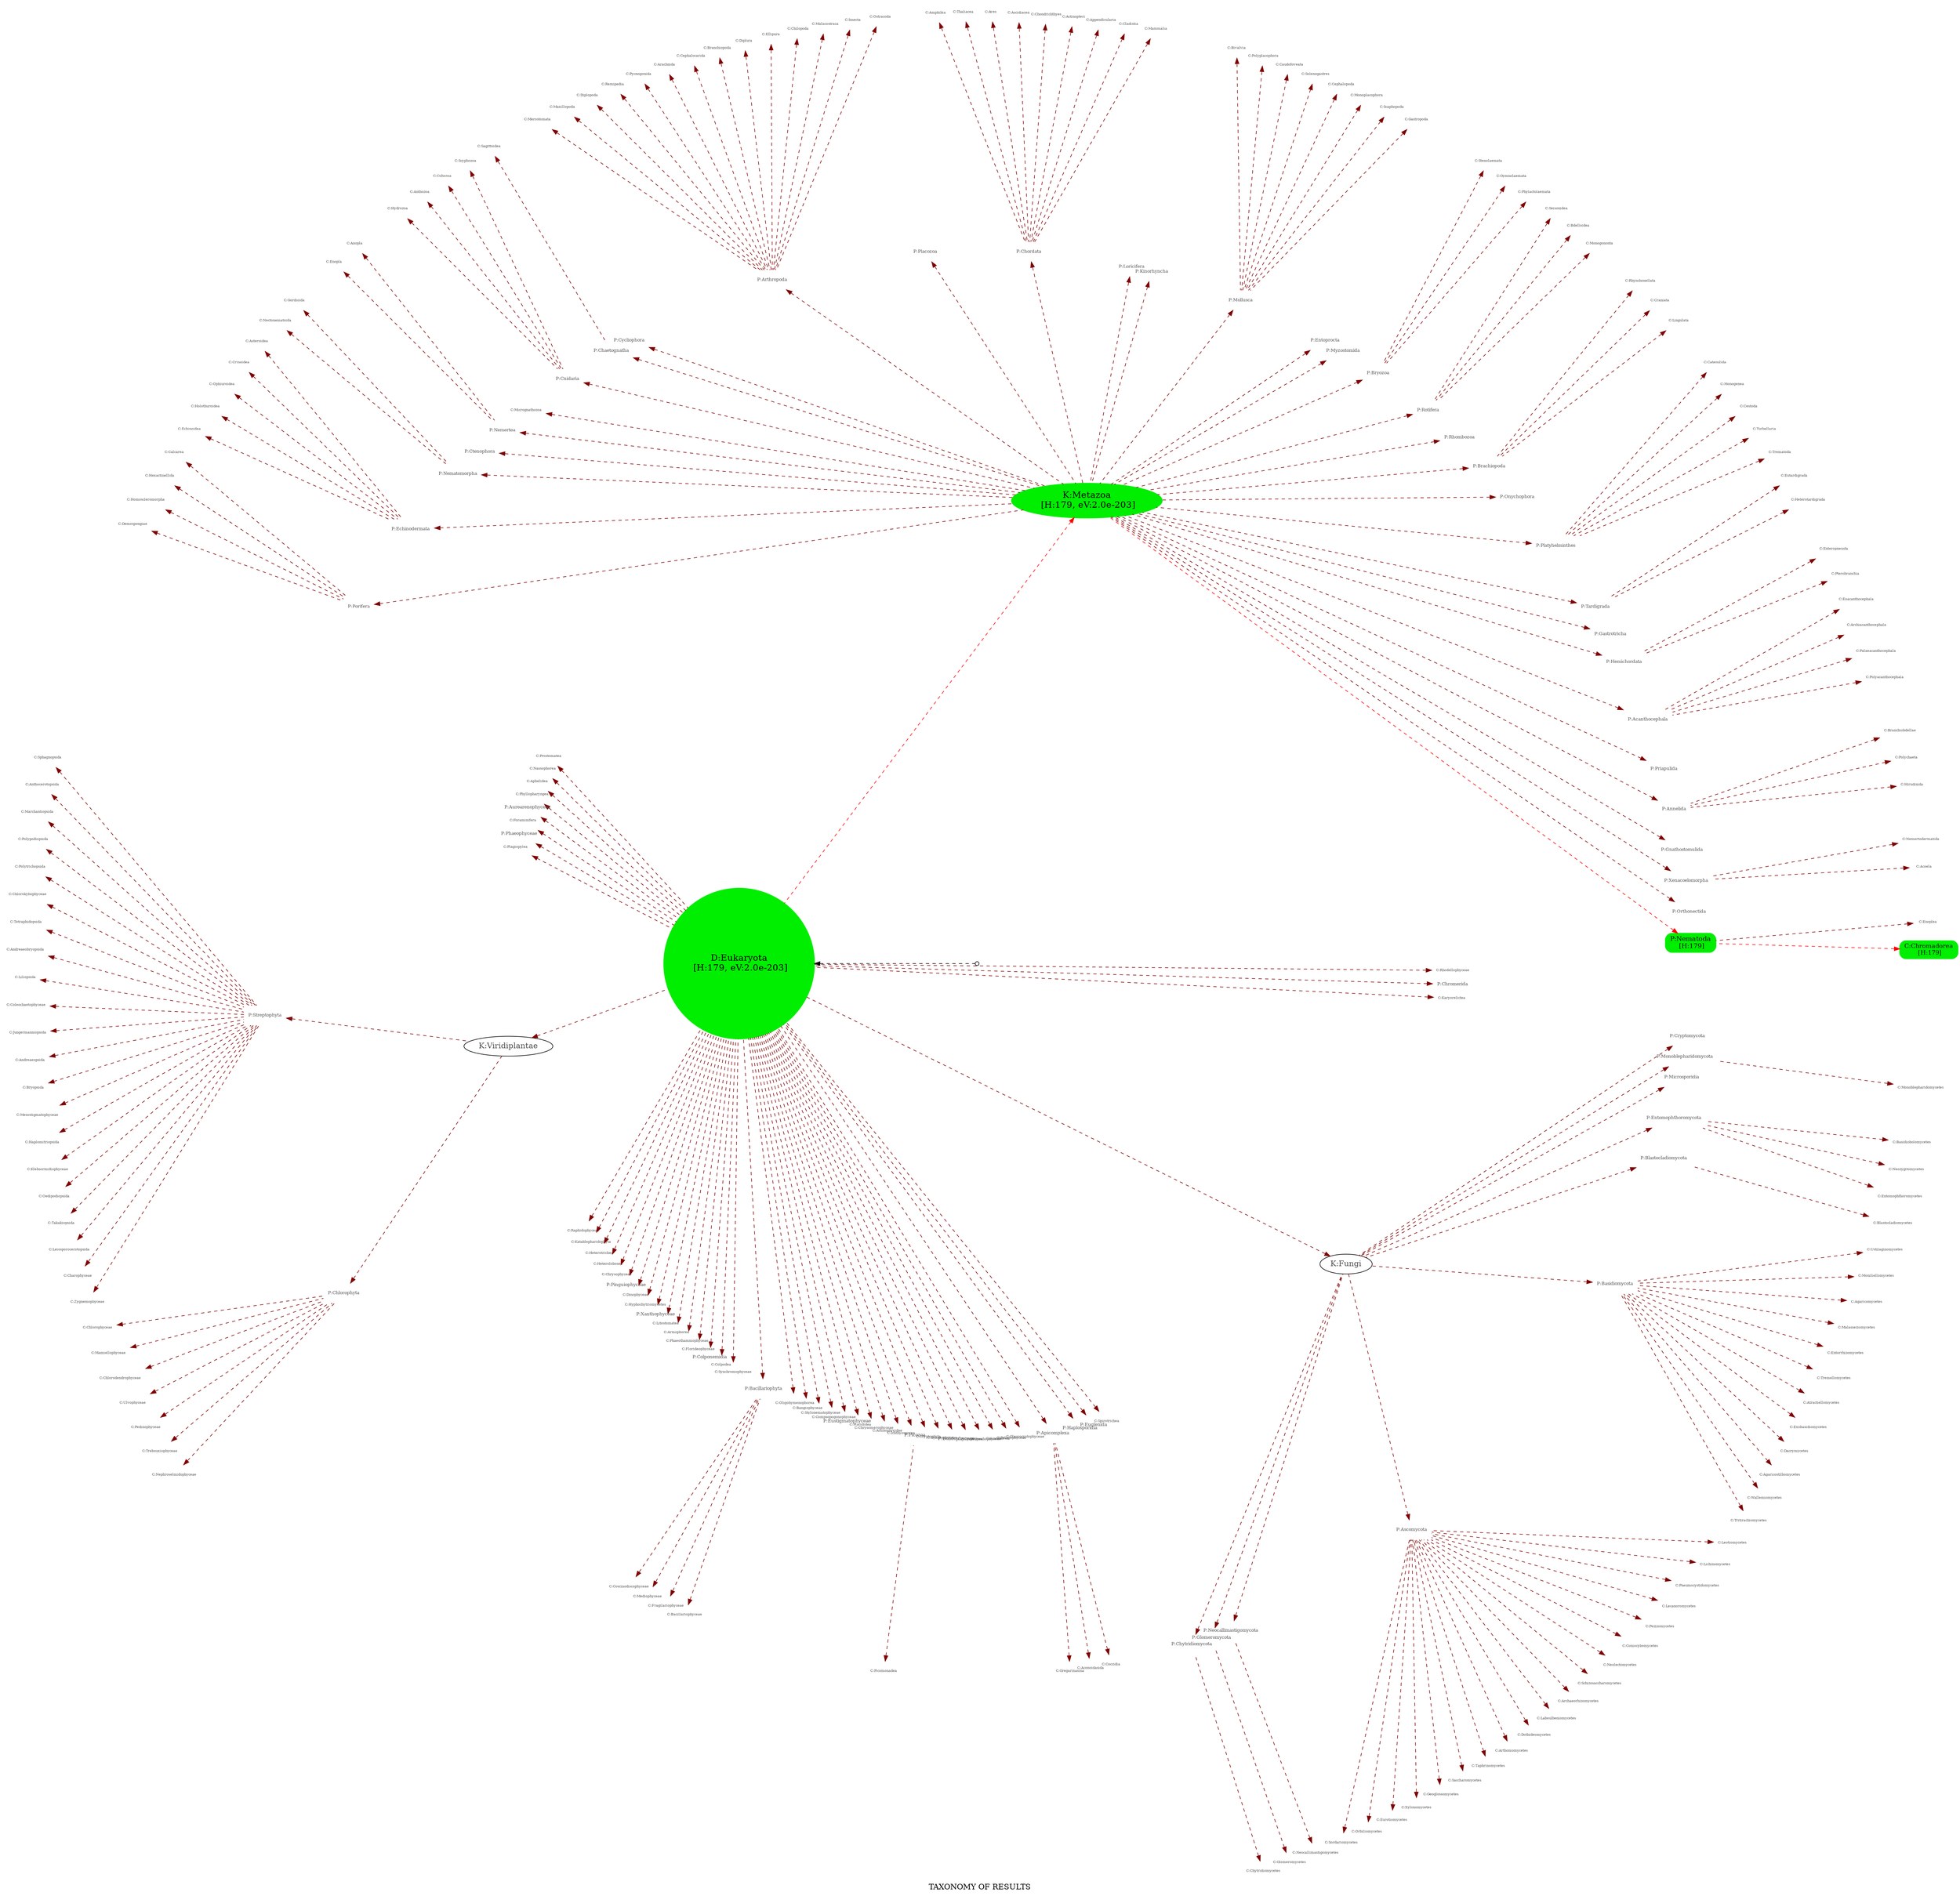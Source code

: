 digraph TaxG
    {
    root="N/D";
    layout=twopi;
    edge [style=dashed dir=back];
    node [shape=plaintext];
    ranksep=6;
    label = "TAXONOMY OF RESULTS";
    center = 1;
# --- NODES FOLLOW --- 
    "N/D"[shape=circle,label="",width=0.1,height=0.1]
    "D:Eukaryota"[shape=box width=0.01 height=0.01 style="rounded,filled,bold" color="#00ee00"  fillcolor="#00ee00" tooltip="HITS: 179 , best eV:2.0e-203, avg eV:3.0e-03, worst eV:1.6e-01" shape=circle fontsize=16  label="D:Eukaryota\n [H:179, eV:2.0e-203]"]
    "P:Nematoda"[shape=box width=0.01 height=0.01 style="rounded,filled,bold" color="#00ee00"  fillcolor="#00ee00" tooltip="HITS: 179 , best eV:2.0e-203, avg eV:3.0e-03, worst eV:1.6e-01" fontsize=12  label="P:Nematoda\n [H:179]"]
    "K:Metazoa"[shape=box width=0.01 height=0.01 style="rounded,filled,bold" color="#00ee00"  fillcolor="#00ee00" tooltip="HITS: 179 , best eV:2.0e-203, avg eV:3.0e-03, worst eV:1.6e-01" shape=ellipse fontsize=16  label="K:Metazoa\n [H:179, eV:2.0e-203]"]
    "C:Chromadorea"[shape=box width=0.01 height=0.01 style="rounded,filled,bold" color="#00ee00"  fillcolor="#00ee00" tooltip="HITS: 179 , best eV:2.0e-203, avg eV:3.0e-03, worst eV:1.6e-01" fontsize=11  label="C:Chromadorea\n [H:179]"]
# ---> TAXONOMY NODES FOLLOW <--- 
    "P:Orthonectida"[ fontcolor="#505050" fontsize=8 ]
    "C:Chlorophyceae"[ fontcolor="#505050" fontsize=6 ]
    "C:Prostomatea"[ fontcolor="#505050" fontsize=6 ]
    "P:Xenacoelomorpha"[ fontcolor="#505050" fontsize=8 ]
    "C:Ostracoda"[ fontcolor="#505050" fontsize=6 ]
    "C:Entomophthoromycetes"[ fontcolor="#505050" fontsize=6 ]
    "C:Nassophorea"[ fontcolor="#505050" fontsize=6 ]
    "P:Gnathostomulida"[ fontcolor="#505050" fontsize=8 ]
    "C:Tritirachiomycetes"[ fontcolor="#505050" fontsize=6 ]
    "P:Chytridiomycota"[ fontcolor="#505050" fontsize=8 ]
    "C:Aphelidea"[ fontcolor="#505050" fontsize=6 ]
    "C:Sphagnopsida"[ fontcolor="#505050" fontsize=6 ]
    "C:Phylactolaemata"[ fontcolor="#505050" fontsize=6 ]
    "C:Anopla"[ fontcolor="#505050" fontsize=6 ]
    "C:Lingulata"[ fontcolor="#505050" fontsize=6 ]
    "C:Phyllopharyngea"[ fontcolor="#505050" fontsize=6 ]
    "C:Gordioida"[ fontcolor="#505050" fontsize=6 ]
    "P:Aurearenophyceae"[ fontcolor="#505050" fontsize=8 ]
    "P:Annelida"[ fontcolor="#505050" fontsize=8 ]
    "P:Priapulida"[ fontcolor="#505050" fontsize=8 ]
    "C:Foraminifera"[ fontcolor="#505050" fontsize=6 ]
    "P:Acanthocephala"[ fontcolor="#505050" fontsize=8 ]
    "P:Phaeophyceae"[ fontcolor="#505050" fontsize=8 ]
    "C:Gastropoda"[ fontcolor="#505050" fontsize=6 ]
    "P:Hemichordata"[ fontcolor="#505050" fontsize=8 ]
    "C:Mamiellophyceae"[ fontcolor="#505050" fontsize=6 ]
    "C:Pterobranchia"[ fontcolor="#505050" fontsize=6 ]
    "C:Calcarea"[ fontcolor="#505050" fontsize=6 ]
    "C:Hexactinellida"[ fontcolor="#505050" fontsize=6 ]
    "C:Insecta"[ fontcolor="#505050" fontsize=6 ]
    "C:Anthocerotopsida"[ fontcolor="#505050" fontsize=6 ]
    "C:Scaphopoda"[ fontcolor="#505050" fontsize=6 ]
    "C:Plagiopylea"[ fontcolor="#505050" fontsize=6 ]
    "C:Mammalia"[ fontcolor="#505050" fontsize=6 ]
    "C:Coscinodiscophyceae"[ fontcolor="#505050" fontsize=6 ]
    "C:Sordariomycetes"[ fontcolor="#505050" fontsize=6 ]
    "C:Chlorodendrophyceae"[ fontcolor="#505050" fontsize=6 ]
    "C:Homoscleromorpha"[ fontcolor="#505050" fontsize=6 ]
    "C:Wallemiomycetes"[ fontcolor="#505050" fontsize=6 ]
    "C:Orbiliomycetes"[ fontcolor="#505050" fontsize=6 ]
    "C:Malacostraca"[ fontcolor="#505050" fontsize=6 ]
    "C:Asteroidea"[ fontcolor="#505050" fontsize=6 ]
    "C:Crinoidea"[ fontcolor="#505050" fontsize=6 ]
    "P:Gastrotricha"[ fontcolor="#505050" fontsize=8 ]
    "K:Viridiplantae"[ fontcolor="#505050" shape=ellipse fontsize=14 ]
    "C:Ulvophyceae"[ fontcolor="#505050" fontsize=6 ]
    "P:Tardigrada"[ fontcolor="#505050" fontsize=8 ]
    "C:Marchantiopsida"[ fontcolor="#505050" fontsize=6 ]
    "C:Neocallimastigomycetes"[ fontcolor="#505050" fontsize=6 ]
    "P:Platyhelminthes"[ fontcolor="#505050" fontsize=8 ]
    "C:Polypodiopsida"[ fontcolor="#505050" fontsize=6 ]
    "C:Neozygitomycetes"[ fontcolor="#505050" fontsize=6 ]
    "C:Eurotiomycetes"[ fontcolor="#505050" fontsize=6 ]
    "C:Xylonomycetes"[ fontcolor="#505050" fontsize=6 ]
    "C:Chilopoda"[ fontcolor="#505050" fontsize=6 ]
    "C:Ellipura"[ fontcolor="#505050" fontsize=6 ]
    "P:Onychophora"[ fontcolor="#505050" fontsize=8 ]
    "C:Polytrichopsida"[ fontcolor="#505050" fontsize=6 ]
    "C:Gregarinasina"[ fontcolor="#505050" fontsize=6 ]
    "C:Raphidophyceae"[ fontcolor="#505050" fontsize=6 ]
    "C:Mediophyceae"[ fontcolor="#505050" fontsize=6 ]
    "C:Geoglossomycetes"[ fontcolor="#505050" fontsize=6 ]
    "C:Katablepharidophyta"[ fontcolor="#505050" fontsize=6 ]
    "C:Heterotrichea"[ fontcolor="#505050" fontsize=6 ]
    "C:Agaricostilbomycetes"[ fontcolor="#505050" fontsize=6 ]
    "C:Gymnolaemata"[ fontcolor="#505050" fontsize=6 ]
    "C:Craniata"[ fontcolor="#505050" fontsize=6 ]
    "P:Brachiopoda"[ fontcolor="#505050" fontsize=8 ]
    "C:Monoblepharidomycetes"[ fontcolor="#505050" fontsize=6 ]
    "P:Glomeromycota"[ fontcolor="#505050" fontsize=8 ]
    "C:Basidiobolomycetes"[ fontcolor="#505050" fontsize=6 ]
    "C:Ophiuroidea"[ fontcolor="#505050" fontsize=6 ]
    "P:Neocallimastigomycota"[ fontcolor="#505050" fontsize=8 ]
    "C:Heterolobosea"[ fontcolor="#505050" fontsize=6 ]
    "C:Saccharomycetes"[ fontcolor="#505050" fontsize=6 ]
    "P:Rhombozoa"[ fontcolor="#505050" fontsize=8 ]
    "C:Taphrinomycetes"[ fontcolor="#505050" fontsize=6 ]
    "C:Chrysophyceae"[ fontcolor="#505050" fontsize=6 ]
    "C:Chytridiomycetes"[ fontcolor="#505050" fontsize=6 ]
    "P:Rotifera"[ fontcolor="#505050" fontsize=8 ]
    "P:Bryozoa"[ fontcolor="#505050" fontsize=8 ]
    "C:Arthoniomycetes"[ fontcolor="#505050" fontsize=6 ]
    "C:Diplura"[ fontcolor="#505050" fontsize=6 ]
    "C:Dothideomycetes"[ fontcolor="#505050" fontsize=6 ]
    "C:Laboulbeniomycetes"[ fontcolor="#505050" fontsize=6 ]
    "P:Pinguiophyceae"[ fontcolor="#505050" fontsize=8 ]
    "C:Polyacanthocephala"[ fontcolor="#505050" fontsize=6 ]
    "C:Dinophyceae"[ fontcolor="#505050" fontsize=6 ]
    "C:Hyphochytriomycetes"[ fontcolor="#505050" fontsize=6 ]
    "C:Holothuroidea"[ fontcolor="#505050" fontsize=6 ]
    "C:Aconoidasida"[ fontcolor="#505050" fontsize=6 ]
    "P:Myzostomida"[ fontcolor="#505050" fontsize=8 ]
    "P:Xanthophyceae"[ fontcolor="#505050" fontsize=8 ]
    "C:Litostomatea"[ fontcolor="#505050" fontsize=6 ]
    "C:Acoela"[ fontcolor="#505050" fontsize=6 ]
    "C:Dacrymycetes"[ fontcolor="#505050" fontsize=6 ]
    "P:Ascomycota"[ fontcolor="#505050" fontsize=8 ]
    "P:Entoprocta"[ fontcolor="#505050" fontsize=8 ]
    "C:Pedinophyceae"[ fontcolor="#505050" fontsize=6 ]
    "C:Armophorea"[ fontcolor="#505050" fontsize=6 ]
    "C:Palaeacanthocephala"[ fontcolor="#505050" fontsize=6 ]
    "C:Phaeothamniophyceae"[ fontcolor="#505050" fontsize=6 ]
    "C:Scyphozoa"[ fontcolor="#505050" fontsize=6 ]
    "P:Mollusca"[ fontcolor="#505050" fontsize=8 ]
    "C:Monoplacophora"[ fontcolor="#505050" fontsize=6 ]
    "C:Exobasidiomycetes"[ fontcolor="#505050" fontsize=6 ]
    "C:Florideophyceae"[ fontcolor="#505050" fontsize=6 ]
    "C:Branchiopoda"[ fontcolor="#505050" fontsize=6 ]
    "C:Rhynchonellata"[ fontcolor="#505050" fontsize=6 ]
    "P:Basidiomycota"[ fontcolor="#505050" fontsize=8 ]
    "C:Atractiellomycetes"[ fontcolor="#505050" fontsize=6 ]
    "C:Trematoda"[ fontcolor="#505050" fontsize=6 ]
    "P:Blastocladiomycota"[ fontcolor="#505050" fontsize=8 ]
    "P:Colponemidia"[ fontcolor="#505050" fontsize=8 ]
    "C:Archaeorhizomycetes"[ fontcolor="#505050" fontsize=6 ]
    "C:Cephalocarida"[ fontcolor="#505050" fontsize=6 ]
    "P:Kinorhyncha"[ fontcolor="#505050" fontsize=8 ]
    "P:Streptophyta"[ fontcolor="#505050" fontsize=8 ]
    "C:Colpodea"[ fontcolor="#505050" fontsize=6 ]
    "C:Cladistia"[ fontcolor="#505050" fontsize=6 ]
    "C:Synchromophyceae"[ fontcolor="#505050" fontsize=6 ]
    "P:Bacillariophyta"[ fontcolor="#505050" fontsize=8 ]
    "C:Chlorokybophyceae"[ fontcolor="#505050" fontsize=6 ]
    "C:Oligohymenophorea"[ fontcolor="#505050" fontsize=6 ]
    "C:Tetraphidopsida"[ fontcolor="#505050" fontsize=6 ]
    "P:Loricifera"[ fontcolor="#505050" fontsize=8 ]
    "C:Cubozoa"[ fontcolor="#505050" fontsize=6 ]
    "C:Glomeromycetes"[ fontcolor="#505050" fontsize=6 ]
    "C:Enoplea"[ fontcolor="#505050" fontsize=6 ]
    "C:Cephalopoda"[ fontcolor="#505050" fontsize=6 ]
    "C:Bangiophyceae"[ fontcolor="#505050" fontsize=6 ]
    "P:Chordata"[ fontcolor="#505050" fontsize=8 ]
    "C:Stylonematophyceae"[ fontcolor="#505050" fontsize=6 ]
    "C:Tremellomycetes"[ fontcolor="#505050" fontsize=6 ]
    "C:Coccidia"[ fontcolor="#505050" fontsize=6 ]
    "P:Placozoa"[ fontcolor="#505050" fontsize=8 ]
    "C:Andreaeobryopsida"[ fontcolor="#505050" fontsize=6 ]
    "P:Entomophthoromycota"[ fontcolor="#505050" fontsize=8 ]
    "C:Schizosaccharomycetes"[ fontcolor="#505050" fontsize=6 ]
    "C:Compsopogonophyceae"[ fontcolor="#505050" fontsize=6 ]
    "P:Eustigmatophyceae"[ fontcolor="#505050" fontsize=8 ]
    "C:Trebouxiophyceae"[ fontcolor="#505050" fontsize=6 ]
    "C:Liliopsida"[ fontcolor="#505050" fontsize=6 ]
    "C:Coleochaetophyceae"[ fontcolor="#505050" fontsize=6 ]
    "P:Microsporidia"[ fontcolor="#505050" fontsize=8 ]
    "C:Placididea"[ fontcolor="#505050" fontsize=6 ]
    "C:Heterotardigrada"[ fontcolor="#505050" fontsize=6 ]
    "C:Jungermanniopsida"[ fontcolor="#505050" fontsize=6 ]
    "C:Turbellaria"[ fontcolor="#505050" fontsize=6 ]
    "C:Chrysomerophyceae"[ fontcolor="#505050" fontsize=6 ]
    "C:Andreaeopsida"[ fontcolor="#505050" fontsize=6 ]
    "C:Eutardigrada"[ fontcolor="#505050" fontsize=6 ]
    "C:Entorrhizomycetes"[ fontcolor="#505050" fontsize=6 ]
    "C:Arachnida"[ fontcolor="#505050" fontsize=6 ]
    "C:Fragilariophyceae"[ fontcolor="#505050" fontsize=6 ]
    "C:Bryopsida"[ fontcolor="#505050" fontsize=6 ]
    "C:Malasseziomycetes"[ fontcolor="#505050" fontsize=6 ]
    "C:Actinophryidae"[ fontcolor="#505050" fontsize=6 ]
    "C:Ichthyosporea"[ fontcolor="#505050" fontsize=6 ]
    "C:Appendicularia"[ fontcolor="#505050" fontsize=6 ]
    "C:Neolectomycetes"[ fontcolor="#505050" fontsize=6 ]
    "P:Chlorophyta"[ fontcolor="#505050" fontsize=8 ]
    "P:Arthropoda"[ fontcolor="#505050" fontsize=8 ]
    "C:Coniocybomycetes"[ fontcolor="#505050" fontsize=6 ]
    "P:Picozoa"[ fontcolor="#505050" fontsize=8 ]
    "C:Picomonadea"[ fontcolor="#505050" fontsize=6 ]
    "C:Bacillariophyceae"[ fontcolor="#505050" fontsize=6 ]
    "C:Actinopteri"[ fontcolor="#505050" fontsize=6 ]
    "C:Monogononta"[ fontcolor="#505050" fontsize=6 ]
    "C:Solenogastres"[ fontcolor="#505050" fontsize=6 ]
    "P:Cycliophora"[ fontcolor="#505050" fontsize=8 ]
    "C:Cestoda"[ fontcolor="#505050" fontsize=6 ]
    "C:Anthozoa"[ fontcolor="#505050" fontsize=6 ]
    "C:Chondrichthyes"[ fontcolor="#505050" fontsize=6 ]
    "C:Mesostigmatophyceae"[ fontcolor="#505050" fontsize=6 ]
    "P:Monoblepharidomycota"[ fontcolor="#505050" fontsize=8 ]
    "P:Chaetognatha"[ fontcolor="#505050" fontsize=8 ]
    "C:Cryptophyta"[ fontcolor="#505050" fontsize=6 ]
    "C:Pycnogonida"[ fontcolor="#505050" fontsize=6 ]
    "C:Agaricomycetes"[ fontcolor="#505050" fontsize=6 ]
    "C:Haplomitriopsida"[ fontcolor="#505050" fontsize=6 ]
    "C:Klebsormidiophyceae"[ fontcolor="#505050" fontsize=6 ]
    "C:Monogenea"[ fontcolor="#505050" fontsize=6 ]
    "C:Blastocladiomycetes"[ fontcolor="#505050" fontsize=6 ]
    "C:Bdelloidea"[ fontcolor="#505050" fontsize=6 ]
    "C:Oedipodiopsida"[ fontcolor="#505050" fontsize=6 ]
    "C:Seisonidea"[ fontcolor="#505050" fontsize=6 ]
    "C:Sagittoidea"[ fontcolor="#505050" fontsize=6 ]
    "C:Takakiopsida"[ fontcolor="#505050" fontsize=6 ]
    "C:Pezizomycetes"[ fontcolor="#505050" fontsize=6 ]
    "C:Enopla"[ fontcolor="#505050" fontsize=6 ]
    "C:Hirudinida"[ fontcolor="#505050" fontsize=6 ]
    "P:Cnidaria"[ fontcolor="#505050" fontsize=8 ]
    "C:Lecanoromycetes"[ fontcolor="#505050" fontsize=6 ]
    "C:Micrognathozoa"[ fontcolor="#505050" fontsize=6 ]
    "C:Ascidiacea"[ fontcolor="#505050" fontsize=6 ]
    "C:Remipedia"[ fontcolor="#505050" fontsize=6 ]
    "C:Diplopoda"[ fontcolor="#505050" fontsize=6 ]
    "P:Nemertea"[ fontcolor="#505050" fontsize=8 ]
    "C:Synurophyceae"[ fontcolor="#505050" fontsize=6 ]
    "C:Hydrozoa"[ fontcolor="#505050" fontsize=6 ]
    "C:Archiacanthocephala"[ fontcolor="#505050" fontsize=6 ]
    "P:Ctenophora"[ fontcolor="#505050" fontsize=8 ]
    "P:Nematomorpha"[ fontcolor="#505050" fontsize=8 ]
    "P:Bolidophyceae"[ fontcolor="#505050" fontsize=8 ]
    "C:Pneumocystidomycetes"[ fontcolor="#505050" fontsize=6 ]
    "C:Maxillopoda"[ fontcolor="#505050" fontsize=6 ]
    "C:Leiosporocerotopsida"[ fontcolor="#505050" fontsize=6 ]
    "C:Aves"[ fontcolor="#505050" fontsize=6 ]
    "C:Nemertodermatida"[ fontcolor="#505050" fontsize=6 ]
    "C:Polycystinea"[ fontcolor="#505050" fontsize=6 ]
    "C:Charophyceae"[ fontcolor="#505050" fontsize=6 ]
    "C:Echinoidea"[ fontcolor="#505050" fontsize=6 ]
    "C:Caudofoveata"[ fontcolor="#505050" fontsize=6 ]
    "C:Enteropneusta"[ fontcolor="#505050" fontsize=6 ]
    "C:Dictyochophyceae"[ fontcolor="#505050" fontsize=6 ]
    "C:Acantharea"[ fontcolor="#505050" fontsize=6 ]
    "C:Pelagophyceae"[ fontcolor="#505050" fontsize=6 ]
    "P:Echinodermata"[ fontcolor="#505050" fontsize=8 ]
    "P:Porifera"[ fontcolor="#505050" fontsize=8 ]
    "P:Cryptomycota"[ fontcolor="#505050" fontsize=8 ]
    "C:Zygnemophyceae"[ fontcolor="#505050" fontsize=6 ]
    "C:Glaucocystophyceae"[ fontcolor="#505050" fontsize=6 ]
    "C:Eoacanthocephala"[ fontcolor="#505050" fontsize=6 ]
    "C:Catenulida"[ fontcolor="#505050" fontsize=6 ]
    "P:Apicomplexa"[ fontcolor="#505050" fontsize=8 ]
    "C:Nephroselmidophyceae"[ fontcolor="#505050" fontsize=6 ]
    "C:Nectonematoida"[ fontcolor="#505050" fontsize=6 ]
    "P:Haplosporidia"[ fontcolor="#505050" fontsize=8 ]
    "P:Euglenida"[ fontcolor="#505050" fontsize=8 ]
    "C:Spirotrichea"[ fontcolor="#505050" fontsize=6 ]
    "K:Fungi"[ fontcolor="#505050" shape=ellipse fontsize=14 ]
    "C:Polyplacophora"[ fontcolor="#505050" fontsize=6 ]
    "C:Thaliacea"[ fontcolor="#505050" fontsize=6 ]
    "C:Lichinomycetes"[ fontcolor="#505050" fontsize=6 ]
    "C:Karyorelictea"[ fontcolor="#505050" fontsize=6 ]
    "P:Chromerida"[ fontcolor="#505050" fontsize=8 ]
    "C:Demospongiae"[ fontcolor="#505050" fontsize=6 ]
    "C:Stenolaemata"[ fontcolor="#505050" fontsize=6 ]
    "C:Rhodellophyceae"[ fontcolor="#505050" fontsize=6 ]
    "C:Leotiomycetes"[ fontcolor="#505050" fontsize=6 ]
    "C:Polychaeta"[ fontcolor="#505050" fontsize=6 ]
    "C:Moniliellomycetes"[ fontcolor="#505050" fontsize=6 ]
    "C:Merostomata"[ fontcolor="#505050" fontsize=6 ]
    "C:Branchiobdellae"[ fontcolor="#505050" fontsize=6 ]
    "C:Amphibia"[ fontcolor="#505050" fontsize=6 ]
    "C:Ustilaginomycetes"[ fontcolor="#505050" fontsize=6 ]
    "C:Bivalvia"[ fontcolor="#505050" fontsize=6 ]
# --- EDGES FOLLOW --- 
    "D:Eukaryota" -> "N/D"[];
    "P:Nematoda" -> "K:Metazoa"[color = "#ff0000" ];
    "K:Metazoa" -> "D:Eukaryota"[color = "#ff0000" ];
    "C:Chromadorea" -> "P:Nematoda"[color = "#ff0000" ];
# ---> TAXONOMY EDGES FOLLOW <--- 
    "P:Orthonectida" -> "K:Metazoa" [ color = "#800000" ]
    "C:Chlorophyceae" -> "P:Chlorophyta" [ color = "#800000" ]
    "C:Prostomatea" -> "D:Eukaryota" [ color = "#800000" ]
    "P:Xenacoelomorpha" -> "K:Metazoa" [ color = "#800000" ]
    "C:Ostracoda" -> "P:Arthropoda" [ color = "#800000" ]
    "C:Entomophthoromycetes" -> "P:Entomophthoromycota" [ color = "#800000" ]
    "C:Nassophorea" -> "D:Eukaryota" [ color = "#800000" ]
    "P:Gnathostomulida" -> "K:Metazoa" [ color = "#800000" ]
    "C:Tritirachiomycetes" -> "P:Basidiomycota" [ color = "#800000" ]
    "P:Chytridiomycota" -> "K:Fungi" [ color = "#800000" ]
    "C:Aphelidea" -> "D:Eukaryota" [ color = "#800000" ]
    "C:Sphagnopsida" -> "P:Streptophyta" [ color = "#800000" ]
    "C:Phylactolaemata" -> "P:Bryozoa" [ color = "#800000" ]
    "C:Anopla" -> "P:Nemertea" [ color = "#800000" ]
    "C:Lingulata" -> "P:Brachiopoda" [ color = "#800000" ]
    "C:Phyllopharyngea" -> "D:Eukaryota" [ color = "#800000" ]
    "C:Gordioida" -> "P:Nematomorpha" [ color = "#800000" ]
    "P:Aurearenophyceae" -> "D:Eukaryota" [ color = "#800000" ]
    "P:Annelida" -> "K:Metazoa" [ color = "#800000" ]
    "P:Priapulida" -> "K:Metazoa" [ color = "#800000" ]
    "C:Foraminifera" -> "D:Eukaryota" [ color = "#800000" ]
    "P:Acanthocephala" -> "K:Metazoa" [ color = "#800000" ]
    "P:Phaeophyceae" -> "D:Eukaryota" [ color = "#800000" ]
    "C:Gastropoda" -> "P:Mollusca" [ color = "#800000" ]
    "P:Hemichordata" -> "K:Metazoa" [ color = "#800000" ]
    "C:Mamiellophyceae" -> "P:Chlorophyta" [ color = "#800000" ]
    "C:Pterobranchia" -> "P:Hemichordata" [ color = "#800000" ]
    "C:Calcarea" -> "P:Porifera" [ color = "#800000" ]
    "C:Hexactinellida" -> "P:Porifera" [ color = "#800000" ]
    "C:Insecta" -> "P:Arthropoda" [ color = "#800000" ]
    "C:Anthocerotopsida" -> "P:Streptophyta" [ color = "#800000" ]
    "C:Scaphopoda" -> "P:Mollusca" [ color = "#800000" ]
    "C:Plagiopylea" -> "D:Eukaryota" [ color = "#800000" ]
    "C:Mammalia" -> "P:Chordata" [ color = "#800000" ]
    "C:Coscinodiscophyceae" -> "P:Bacillariophyta" [ color = "#800000" ]
    "C:Sordariomycetes" -> "P:Ascomycota" [ color = "#800000" ]
    "C:Chlorodendrophyceae" -> "P:Chlorophyta" [ color = "#800000" ]
    "C:Homoscleromorpha" -> "P:Porifera" [ color = "#800000" ]
    "C:Wallemiomycetes" -> "P:Basidiomycota" [ color = "#800000" ]
    "C:Orbiliomycetes" -> "P:Ascomycota" [ color = "#800000" ]
    "C:Malacostraca" -> "P:Arthropoda" [ color = "#800000" ]
    "C:Asteroidea" -> "P:Echinodermata" [ color = "#800000" ]
    "C:Crinoidea" -> "P:Echinodermata" [ color = "#800000" ]
    "P:Gastrotricha" -> "K:Metazoa" [ color = "#800000" ]
    "K:Viridiplantae" -> "D:Eukaryota" [ color = "#800000" ]
    "C:Ulvophyceae" -> "P:Chlorophyta" [ color = "#800000" ]
    "P:Tardigrada" -> "K:Metazoa" [ color = "#800000" ]
    "C:Marchantiopsida" -> "P:Streptophyta" [ color = "#800000" ]
    "C:Neocallimastigomycetes" -> "P:Neocallimastigomycota" [ color = "#800000" ]
    "P:Platyhelminthes" -> "K:Metazoa" [ color = "#800000" ]
    "C:Polypodiopsida" -> "P:Streptophyta" [ color = "#800000" ]
    "C:Neozygitomycetes" -> "P:Entomophthoromycota" [ color = "#800000" ]
    "C:Eurotiomycetes" -> "P:Ascomycota" [ color = "#800000" ]
    "C:Xylonomycetes" -> "P:Ascomycota" [ color = "#800000" ]
    "C:Chilopoda" -> "P:Arthropoda" [ color = "#800000" ]
    "C:Ellipura" -> "P:Arthropoda" [ color = "#800000" ]
    "P:Onychophora" -> "K:Metazoa" [ color = "#800000" ]
    "C:Polytrichopsida" -> "P:Streptophyta" [ color = "#800000" ]
    "C:Gregarinasina" -> "P:Apicomplexa" [ color = "#800000" ]
    "C:Raphidophyceae" -> "D:Eukaryota" [ color = "#800000" ]
    "C:Mediophyceae" -> "P:Bacillariophyta" [ color = "#800000" ]
    "C:Geoglossomycetes" -> "P:Ascomycota" [ color = "#800000" ]
    "C:Katablepharidophyta" -> "D:Eukaryota" [ color = "#800000" ]
    "C:Heterotrichea" -> "D:Eukaryota" [ color = "#800000" ]
    "C:Agaricostilbomycetes" -> "P:Basidiomycota" [ color = "#800000" ]
    "C:Gymnolaemata" -> "P:Bryozoa" [ color = "#800000" ]
    "C:Craniata" -> "P:Brachiopoda" [ color = "#800000" ]
    "P:Brachiopoda" -> "K:Metazoa" [ color = "#800000" ]
    "C:Monoblepharidomycetes" -> "P:Monoblepharidomycota" [ color = "#800000" ]
    "P:Glomeromycota" -> "K:Fungi" [ color = "#800000" ]
    "C:Basidiobolomycetes" -> "P:Entomophthoromycota" [ color = "#800000" ]
    "C:Ophiuroidea" -> "P:Echinodermata" [ color = "#800000" ]
    "P:Neocallimastigomycota" -> "K:Fungi" [ color = "#800000" ]
    "C:Heterolobosea" -> "D:Eukaryota" [ color = "#800000" ]
    "C:Saccharomycetes" -> "P:Ascomycota" [ color = "#800000" ]
    "P:Rhombozoa" -> "K:Metazoa" [ color = "#800000" ]
    "C:Taphrinomycetes" -> "P:Ascomycota" [ color = "#800000" ]
    "C:Chrysophyceae" -> "D:Eukaryota" [ color = "#800000" ]
    "C:Chytridiomycetes" -> "P:Chytridiomycota" [ color = "#800000" ]
    "P:Rotifera" -> "K:Metazoa" [ color = "#800000" ]
    "P:Bryozoa" -> "K:Metazoa" [ color = "#800000" ]
    "C:Arthoniomycetes" -> "P:Ascomycota" [ color = "#800000" ]
    "C:Diplura" -> "P:Arthropoda" [ color = "#800000" ]
    "C:Dothideomycetes" -> "P:Ascomycota" [ color = "#800000" ]
    "C:Laboulbeniomycetes" -> "P:Ascomycota" [ color = "#800000" ]
    "P:Pinguiophyceae" -> "D:Eukaryota" [ color = "#800000" ]
    "C:Polyacanthocephala" -> "P:Acanthocephala" [ color = "#800000" ]
    "C:Dinophyceae" -> "D:Eukaryota" [ color = "#800000" ]
    "C:Hyphochytriomycetes" -> "D:Eukaryota" [ color = "#800000" ]
    "C:Holothuroidea" -> "P:Echinodermata" [ color = "#800000" ]
    "C:Aconoidasida" -> "P:Apicomplexa" [ color = "#800000" ]
    "P:Myzostomida" -> "K:Metazoa" [ color = "#800000" ]
    "P:Xanthophyceae" -> "D:Eukaryota" [ color = "#800000" ]
    "C:Litostomatea" -> "D:Eukaryota" [ color = "#800000" ]
    "C:Acoela" -> "P:Xenacoelomorpha" [ color = "#800000" ]
    "C:Dacrymycetes" -> "P:Basidiomycota" [ color = "#800000" ]
    "P:Ascomycota" -> "K:Fungi" [ color = "#800000" ]
    "P:Entoprocta" -> "K:Metazoa" [ color = "#800000" ]
    "C:Pedinophyceae" -> "P:Chlorophyta" [ color = "#800000" ]
    "C:Armophorea" -> "D:Eukaryota" [ color = "#800000" ]
    "C:Palaeacanthocephala" -> "P:Acanthocephala" [ color = "#800000" ]
    "C:Phaeothamniophyceae" -> "D:Eukaryota" [ color = "#800000" ]
    "C:Scyphozoa" -> "P:Cnidaria" [ color = "#800000" ]
    "P:Mollusca" -> "K:Metazoa" [ color = "#800000" ]
    "C:Monoplacophora" -> "P:Mollusca" [ color = "#800000" ]
    "C:Exobasidiomycetes" -> "P:Basidiomycota" [ color = "#800000" ]
    "C:Florideophyceae" -> "D:Eukaryota" [ color = "#800000" ]
    "C:Branchiopoda" -> "P:Arthropoda" [ color = "#800000" ]
    "C:Rhynchonellata" -> "P:Brachiopoda" [ color = "#800000" ]
    "P:Basidiomycota" -> "K:Fungi" [ color = "#800000" ]
    "C:Atractiellomycetes" -> "P:Basidiomycota" [ color = "#800000" ]
    "C:Trematoda" -> "P:Platyhelminthes" [ color = "#800000" ]
    "P:Blastocladiomycota" -> "K:Fungi" [ color = "#800000" ]
    "P:Colponemidia" -> "D:Eukaryota" [ color = "#800000" ]
    "C:Archaeorhizomycetes" -> "P:Ascomycota" [ color = "#800000" ]
    "C:Cephalocarida" -> "P:Arthropoda" [ color = "#800000" ]
    "P:Kinorhyncha" -> "K:Metazoa" [ color = "#800000" ]
    "P:Streptophyta" -> "K:Viridiplantae" [ color = "#800000" ]
    "C:Colpodea" -> "D:Eukaryota" [ color = "#800000" ]
    "C:Cladistia" -> "P:Chordata" [ color = "#800000" ]
    "C:Synchromophyceae" -> "D:Eukaryota" [ color = "#800000" ]
    "P:Bacillariophyta" -> "D:Eukaryota" [ color = "#800000" ]
    "C:Chlorokybophyceae" -> "P:Streptophyta" [ color = "#800000" ]
    "C:Oligohymenophorea" -> "D:Eukaryota" [ color = "#800000" ]
    "C:Tetraphidopsida" -> "P:Streptophyta" [ color = "#800000" ]
    "P:Loricifera" -> "K:Metazoa" [ color = "#800000" ]
    "C:Cubozoa" -> "P:Cnidaria" [ color = "#800000" ]
    "C:Glomeromycetes" -> "P:Glomeromycota" [ color = "#800000" ]
    "C:Enoplea" -> "P:Nematoda" [ color = "#800000" ]
    "C:Cephalopoda" -> "P:Mollusca" [ color = "#800000" ]
    "C:Bangiophyceae" -> "D:Eukaryota" [ color = "#800000" ]
    "P:Chordata" -> "K:Metazoa" [ color = "#800000" ]
    "C:Stylonematophyceae" -> "D:Eukaryota" [ color = "#800000" ]
    "C:Tremellomycetes" -> "P:Basidiomycota" [ color = "#800000" ]
    "C:Coccidia" -> "P:Apicomplexa" [ color = "#800000" ]
    "P:Placozoa" -> "K:Metazoa" [ color = "#800000" ]
    "C:Andreaeobryopsida" -> "P:Streptophyta" [ color = "#800000" ]
    "P:Entomophthoromycota" -> "K:Fungi" [ color = "#800000" ]
    "C:Schizosaccharomycetes" -> "P:Ascomycota" [ color = "#800000" ]
    "C:Compsopogonophyceae" -> "D:Eukaryota" [ color = "#800000" ]
    "P:Eustigmatophyceae" -> "D:Eukaryota" [ color = "#800000" ]
    "C:Trebouxiophyceae" -> "P:Chlorophyta" [ color = "#800000" ]
    "C:Liliopsida" -> "P:Streptophyta" [ color = "#800000" ]
    "C:Coleochaetophyceae" -> "P:Streptophyta" [ color = "#800000" ]
    "P:Microsporidia" -> "K:Fungi" [ color = "#800000" ]
    "C:Placididea" -> "D:Eukaryota" [ color = "#800000" ]
    "C:Heterotardigrada" -> "P:Tardigrada" [ color = "#800000" ]
    "C:Jungermanniopsida" -> "P:Streptophyta" [ color = "#800000" ]
    "C:Turbellaria" -> "P:Platyhelminthes" [ color = "#800000" ]
    "C:Chrysomerophyceae" -> "D:Eukaryota" [ color = "#800000" ]
    "C:Andreaeopsida" -> "P:Streptophyta" [ color = "#800000" ]
    "C:Eutardigrada" -> "P:Tardigrada" [ color = "#800000" ]
    "C:Entorrhizomycetes" -> "P:Basidiomycota" [ color = "#800000" ]
    "C:Arachnida" -> "P:Arthropoda" [ color = "#800000" ]
    "C:Fragilariophyceae" -> "P:Bacillariophyta" [ color = "#800000" ]
    "C:Bryopsida" -> "P:Streptophyta" [ color = "#800000" ]
    "C:Malasseziomycetes" -> "P:Basidiomycota" [ color = "#800000" ]
    "C:Actinophryidae" -> "D:Eukaryota" [ color = "#800000" ]
    "C:Ichthyosporea" -> "D:Eukaryota" [ color = "#800000" ]
    "C:Appendicularia" -> "P:Chordata" [ color = "#800000" ]
    "C:Neolectomycetes" -> "P:Ascomycota" [ color = "#800000" ]
    "P:Chlorophyta" -> "K:Viridiplantae" [ color = "#800000" ]
    "P:Arthropoda" -> "K:Metazoa" [ color = "#800000" ]
    "C:Coniocybomycetes" -> "P:Ascomycota" [ color = "#800000" ]
    "P:Picozoa" -> "D:Eukaryota" [ color = "#800000" ]
    "C:Picomonadea" -> "P:Picozoa" [ color = "#800000" ]
    "C:Bacillariophyceae" -> "P:Bacillariophyta" [ color = "#800000" ]
    "C:Actinopteri" -> "P:Chordata" [ color = "#800000" ]
    "C:Monogononta" -> "P:Rotifera" [ color = "#800000" ]
    "C:Solenogastres" -> "P:Mollusca" [ color = "#800000" ]
    "P:Cycliophora" -> "K:Metazoa" [ color = "#800000" ]
    "C:Cestoda" -> "P:Platyhelminthes" [ color = "#800000" ]
    "C:Anthozoa" -> "P:Cnidaria" [ color = "#800000" ]
    "C:Chondrichthyes" -> "P:Chordata" [ color = "#800000" ]
    "C:Mesostigmatophyceae" -> "P:Streptophyta" [ color = "#800000" ]
    "P:Monoblepharidomycota" -> "K:Fungi" [ color = "#800000" ]
    "P:Chaetognatha" -> "K:Metazoa" [ color = "#800000" ]
    "C:Cryptophyta" -> "D:Eukaryota" [ color = "#800000" ]
    "C:Pycnogonida" -> "P:Arthropoda" [ color = "#800000" ]
    "C:Agaricomycetes" -> "P:Basidiomycota" [ color = "#800000" ]
    "C:Haplomitriopsida" -> "P:Streptophyta" [ color = "#800000" ]
    "C:Klebsormidiophyceae" -> "P:Streptophyta" [ color = "#800000" ]
    "C:Monogenea" -> "P:Platyhelminthes" [ color = "#800000" ]
    "C:Blastocladiomycetes" -> "P:Blastocladiomycota" [ color = "#800000" ]
    "C:Bdelloidea" -> "P:Rotifera" [ color = "#800000" ]
    "C:Oedipodiopsida" -> "P:Streptophyta" [ color = "#800000" ]
    "C:Seisonidea" -> "P:Rotifera" [ color = "#800000" ]
    "C:Sagittoidea" -> "P:Chaetognatha" [ color = "#800000" ]
    "C:Takakiopsida" -> "P:Streptophyta" [ color = "#800000" ]
    "C:Pezizomycetes" -> "P:Ascomycota" [ color = "#800000" ]
    "C:Enopla" -> "P:Nemertea" [ color = "#800000" ]
    "C:Hirudinida" -> "P:Annelida" [ color = "#800000" ]
    "P:Cnidaria" -> "K:Metazoa" [ color = "#800000" ]
    "C:Lecanoromycetes" -> "P:Ascomycota" [ color = "#800000" ]
    "C:Micrognathozoa" -> "K:Metazoa" [ color = "#800000" ]
    "C:Ascidiacea" -> "P:Chordata" [ color = "#800000" ]
    "C:Remipedia" -> "P:Arthropoda" [ color = "#800000" ]
    "C:Diplopoda" -> "P:Arthropoda" [ color = "#800000" ]
    "P:Nemertea" -> "K:Metazoa" [ color = "#800000" ]
    "C:Synurophyceae" -> "D:Eukaryota" [ color = "#800000" ]
    "C:Hydrozoa" -> "P:Cnidaria" [ color = "#800000" ]
    "C:Archiacanthocephala" -> "P:Acanthocephala" [ color = "#800000" ]
    "P:Ctenophora" -> "K:Metazoa" [ color = "#800000" ]
    "P:Nematomorpha" -> "K:Metazoa" [ color = "#800000" ]
    "P:Bolidophyceae" -> "D:Eukaryota" [ color = "#800000" ]
    "C:Pneumocystidomycetes" -> "P:Ascomycota" [ color = "#800000" ]
    "C:Maxillopoda" -> "P:Arthropoda" [ color = "#800000" ]
    "C:Leiosporocerotopsida" -> "P:Streptophyta" [ color = "#800000" ]
    "C:Aves" -> "P:Chordata" [ color = "#800000" ]
    "C:Nemertodermatida" -> "P:Xenacoelomorpha" [ color = "#800000" ]
    "C:Polycystinea" -> "D:Eukaryota" [ color = "#800000" ]
    "C:Charophyceae" -> "P:Streptophyta" [ color = "#800000" ]
    "C:Echinoidea" -> "P:Echinodermata" [ color = "#800000" ]
    "C:Caudofoveata" -> "P:Mollusca" [ color = "#800000" ]
    "C:Enteropneusta" -> "P:Hemichordata" [ color = "#800000" ]
    "C:Dictyochophyceae" -> "D:Eukaryota" [ color = "#800000" ]
    "C:Acantharea" -> "D:Eukaryota" [ color = "#800000" ]
    "C:Pelagophyceae" -> "D:Eukaryota" [ color = "#800000" ]
    "P:Echinodermata" -> "K:Metazoa" [ color = "#800000" ]
    "P:Porifera" -> "K:Metazoa" [ color = "#800000" ]
    "P:Cryptomycota" -> "K:Fungi" [ color = "#800000" ]
    "C:Zygnemophyceae" -> "P:Streptophyta" [ color = "#800000" ]
    "C:Glaucocystophyceae" -> "D:Eukaryota" [ color = "#800000" ]
    "C:Eoacanthocephala" -> "P:Acanthocephala" [ color = "#800000" ]
    "C:Catenulida" -> "P:Platyhelminthes" [ color = "#800000" ]
    "P:Apicomplexa" -> "D:Eukaryota" [ color = "#800000" ]
    "C:Nephroselmidophyceae" -> "P:Chlorophyta" [ color = "#800000" ]
    "C:Nectonematoida" -> "P:Nematomorpha" [ color = "#800000" ]
    "P:Haplosporidia" -> "D:Eukaryota" [ color = "#800000" ]
    "P:Euglenida" -> "D:Eukaryota" [ color = "#800000" ]
    "C:Spirotrichea" -> "D:Eukaryota" [ color = "#800000" ]
    "K:Fungi" -> "D:Eukaryota" [ color = "#800000" ]
    "C:Polyplacophora" -> "P:Mollusca" [ color = "#800000" ]
    "C:Thaliacea" -> "P:Chordata" [ color = "#800000" ]
    "C:Lichinomycetes" -> "P:Ascomycota" [ color = "#800000" ]
    "C:Karyorelictea" -> "D:Eukaryota" [ color = "#800000" ]
    "P:Chromerida" -> "D:Eukaryota" [ color = "#800000" ]
    "C:Demospongiae" -> "P:Porifera" [ color = "#800000" ]
    "C:Stenolaemata" -> "P:Bryozoa" [ color = "#800000" ]
    "C:Rhodellophyceae" -> "D:Eukaryota" [ color = "#800000" ]
    "C:Leotiomycetes" -> "P:Ascomycota" [ color = "#800000" ]
    "C:Polychaeta" -> "P:Annelida" [ color = "#800000" ]
    "C:Moniliellomycetes" -> "P:Basidiomycota" [ color = "#800000" ]
    "C:Merostomata" -> "P:Arthropoda" [ color = "#800000" ]
    "C:Branchiobdellae" -> "P:Annelida" [ color = "#800000" ]
    "C:Amphibia" -> "P:Chordata" [ color = "#800000" ]
    "C:Ustilaginomycetes" -> "P:Basidiomycota" [ color = "#800000" ]
    "C:Bivalvia" -> "P:Mollusca" [ color = "#800000" ]
}

